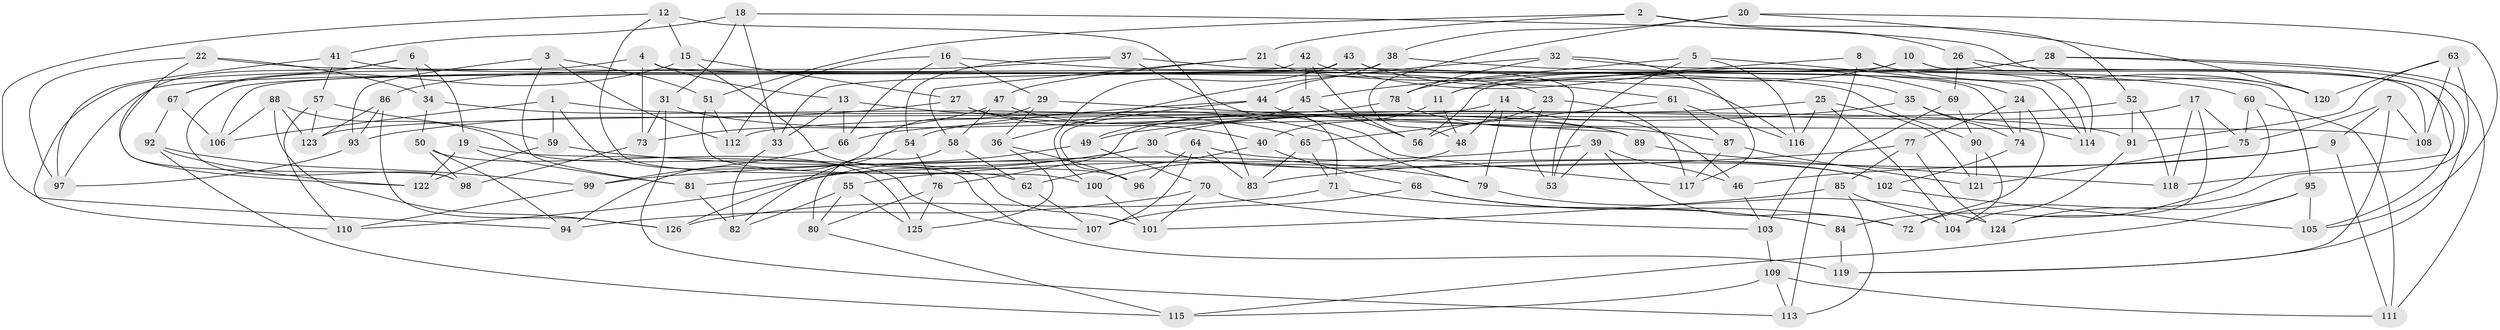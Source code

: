 // Generated by graph-tools (version 1.1) at 2025/11/02/27/25 16:11:46]
// undirected, 126 vertices, 252 edges
graph export_dot {
graph [start="1"]
  node [color=gray90,style=filled];
  1;
  2;
  3;
  4;
  5;
  6;
  7;
  8;
  9;
  10;
  11;
  12;
  13;
  14;
  15;
  16;
  17;
  18;
  19;
  20;
  21;
  22;
  23;
  24;
  25;
  26;
  27;
  28;
  29;
  30;
  31;
  32;
  33;
  34;
  35;
  36;
  37;
  38;
  39;
  40;
  41;
  42;
  43;
  44;
  45;
  46;
  47;
  48;
  49;
  50;
  51;
  52;
  53;
  54;
  55;
  56;
  57;
  58;
  59;
  60;
  61;
  62;
  63;
  64;
  65;
  66;
  67;
  68;
  69;
  70;
  71;
  72;
  73;
  74;
  75;
  76;
  77;
  78;
  79;
  80;
  81;
  82;
  83;
  84;
  85;
  86;
  87;
  88;
  89;
  90;
  91;
  92;
  93;
  94;
  95;
  96;
  97;
  98;
  99;
  100;
  101;
  102;
  103;
  104;
  105;
  106;
  107;
  108;
  109;
  110;
  111;
  112;
  113;
  114;
  115;
  116;
  117;
  118;
  119;
  120;
  121;
  122;
  123;
  124;
  125;
  126;
  1 -- 91;
  1 -- 106;
  1 -- 59;
  1 -- 101;
  2 -- 26;
  2 -- 52;
  2 -- 51;
  2 -- 21;
  3 -- 112;
  3 -- 93;
  3 -- 51;
  3 -- 81;
  4 -- 110;
  4 -- 114;
  4 -- 73;
  4 -- 13;
  5 -- 24;
  5 -- 53;
  5 -- 45;
  5 -- 116;
  6 -- 67;
  6 -- 34;
  6 -- 122;
  6 -- 19;
  7 -- 119;
  7 -- 75;
  7 -- 108;
  7 -- 9;
  8 -- 103;
  8 -- 11;
  8 -- 114;
  8 -- 120;
  9 -- 111;
  9 -- 46;
  9 -- 83;
  10 -- 11;
  10 -- 105;
  10 -- 108;
  10 -- 33;
  11 -- 40;
  11 -- 48;
  12 -- 94;
  12 -- 15;
  12 -- 62;
  12 -- 83;
  13 -- 66;
  13 -- 79;
  13 -- 33;
  14 -- 46;
  14 -- 79;
  14 -- 48;
  14 -- 76;
  15 -- 96;
  15 -- 67;
  15 -- 27;
  16 -- 23;
  16 -- 29;
  16 -- 112;
  16 -- 66;
  17 -- 118;
  17 -- 75;
  17 -- 30;
  17 -- 124;
  18 -- 33;
  18 -- 120;
  18 -- 31;
  18 -- 41;
  19 -- 119;
  19 -- 122;
  19 -- 81;
  20 -- 38;
  20 -- 48;
  20 -- 105;
  20 -- 120;
  21 -- 47;
  21 -- 58;
  21 -- 35;
  22 -- 116;
  22 -- 97;
  22 -- 98;
  22 -- 34;
  23 -- 56;
  23 -- 53;
  23 -- 117;
  24 -- 74;
  24 -- 77;
  24 -- 72;
  25 -- 121;
  25 -- 104;
  25 -- 112;
  25 -- 116;
  26 -- 114;
  26 -- 69;
  26 -- 118;
  27 -- 89;
  27 -- 93;
  27 -- 40;
  28 -- 56;
  28 -- 111;
  28 -- 119;
  28 -- 78;
  29 -- 36;
  29 -- 89;
  29 -- 94;
  30 -- 110;
  30 -- 81;
  30 -- 102;
  31 -- 73;
  31 -- 113;
  31 -- 89;
  32 -- 36;
  32 -- 95;
  32 -- 78;
  32 -- 117;
  33 -- 82;
  34 -- 65;
  34 -- 50;
  35 -- 49;
  35 -- 74;
  35 -- 114;
  36 -- 125;
  36 -- 96;
  37 -- 54;
  37 -- 53;
  37 -- 71;
  37 -- 86;
  38 -- 60;
  38 -- 106;
  38 -- 44;
  39 -- 55;
  39 -- 53;
  39 -- 46;
  39 -- 72;
  40 -- 62;
  40 -- 68;
  41 -- 90;
  41 -- 97;
  41 -- 57;
  42 -- 56;
  42 -- 69;
  42 -- 97;
  42 -- 45;
  43 -- 74;
  43 -- 100;
  43 -- 61;
  43 -- 98;
  44 -- 108;
  44 -- 96;
  44 -- 54;
  45 -- 49;
  45 -- 56;
  46 -- 103;
  47 -- 117;
  47 -- 73;
  47 -- 58;
  48 -- 100;
  49 -- 126;
  49 -- 70;
  50 -- 98;
  50 -- 94;
  50 -- 125;
  51 -- 112;
  51 -- 100;
  52 -- 91;
  52 -- 66;
  52 -- 118;
  54 -- 76;
  54 -- 82;
  55 -- 82;
  55 -- 125;
  55 -- 80;
  57 -- 123;
  57 -- 59;
  57 -- 110;
  58 -- 62;
  58 -- 80;
  59 -- 122;
  59 -- 79;
  60 -- 75;
  60 -- 111;
  60 -- 84;
  61 -- 116;
  61 -- 87;
  61 -- 65;
  62 -- 107;
  63 -- 108;
  63 -- 120;
  63 -- 72;
  63 -- 91;
  64 -- 102;
  64 -- 107;
  64 -- 96;
  64 -- 83;
  65 -- 83;
  65 -- 71;
  66 -- 99;
  67 -- 106;
  67 -- 92;
  68 -- 72;
  68 -- 84;
  68 -- 107;
  69 -- 113;
  69 -- 90;
  70 -- 94;
  70 -- 101;
  70 -- 103;
  71 -- 126;
  71 -- 84;
  73 -- 98;
  74 -- 102;
  75 -- 121;
  76 -- 80;
  76 -- 125;
  77 -- 99;
  77 -- 85;
  77 -- 124;
  78 -- 87;
  78 -- 123;
  79 -- 124;
  80 -- 115;
  81 -- 82;
  84 -- 119;
  85 -- 101;
  85 -- 113;
  85 -- 104;
  86 -- 126;
  86 -- 123;
  86 -- 93;
  87 -- 117;
  87 -- 121;
  88 -- 123;
  88 -- 107;
  88 -- 126;
  88 -- 106;
  89 -- 118;
  90 -- 104;
  90 -- 121;
  91 -- 104;
  92 -- 99;
  92 -- 122;
  92 -- 115;
  93 -- 97;
  95 -- 124;
  95 -- 105;
  95 -- 115;
  99 -- 110;
  100 -- 101;
  102 -- 105;
  103 -- 109;
  109 -- 113;
  109 -- 115;
  109 -- 111;
}

